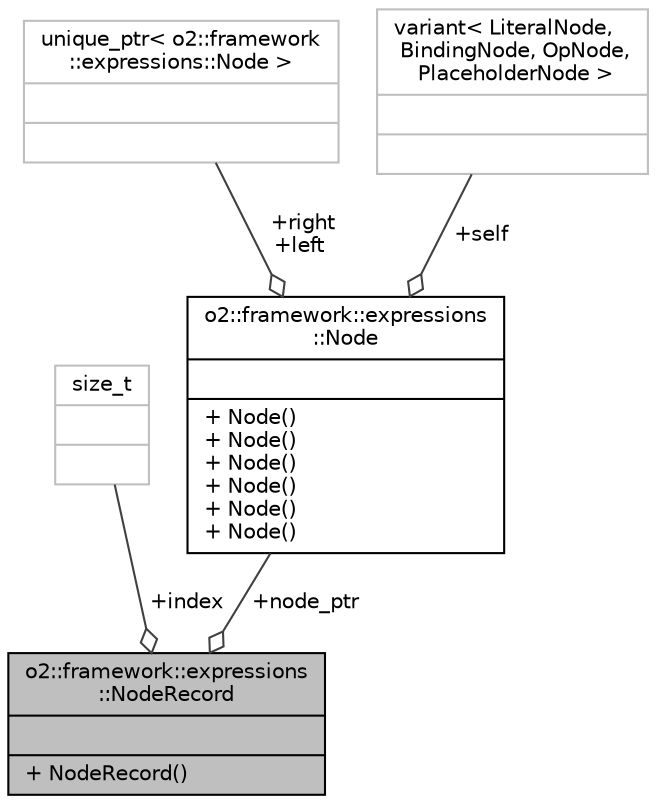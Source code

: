 digraph "o2::framework::expressions::NodeRecord"
{
 // INTERACTIVE_SVG=YES
  bgcolor="transparent";
  edge [fontname="Helvetica",fontsize="10",labelfontname="Helvetica",labelfontsize="10"];
  node [fontname="Helvetica",fontsize="10",shape=record];
  Node1 [label="{o2::framework::expressions\l::NodeRecord\n||+ NodeRecord()\l}",height=0.2,width=0.4,color="black", fillcolor="grey75", style="filled", fontcolor="black"];
  Node2 -> Node1 [color="grey25",fontsize="10",style="solid",label=" +index" ,arrowhead="odiamond",fontname="Helvetica"];
  Node2 [label="{size_t\n||}",height=0.2,width=0.4,color="grey75"];
  Node3 -> Node1 [color="grey25",fontsize="10",style="solid",label=" +node_ptr" ,arrowhead="odiamond",fontname="Helvetica"];
  Node3 [label="{o2::framework::expressions\l::Node\n||+ Node()\l+ Node()\l+ Node()\l+ Node()\l+ Node()\l+ Node()\l}",height=0.2,width=0.4,color="black",URL="$d5/dda/structo2_1_1framework_1_1expressions_1_1Node.html",tooltip="A generic tree node. "];
  Node4 -> Node3 [color="grey25",fontsize="10",style="solid",label=" +right\n+left" ,arrowhead="odiamond",fontname="Helvetica"];
  Node4 [label="{unique_ptr\< o2::framework\l::expressions::Node \>\n||}",height=0.2,width=0.4,color="grey75"];
  Node5 -> Node3 [color="grey25",fontsize="10",style="solid",label=" +self" ,arrowhead="odiamond",fontname="Helvetica"];
  Node5 [label="{variant\< LiteralNode,\l BindingNode, OpNode,\l PlaceholderNode \>\n||}",height=0.2,width=0.4,color="grey75"];
}
